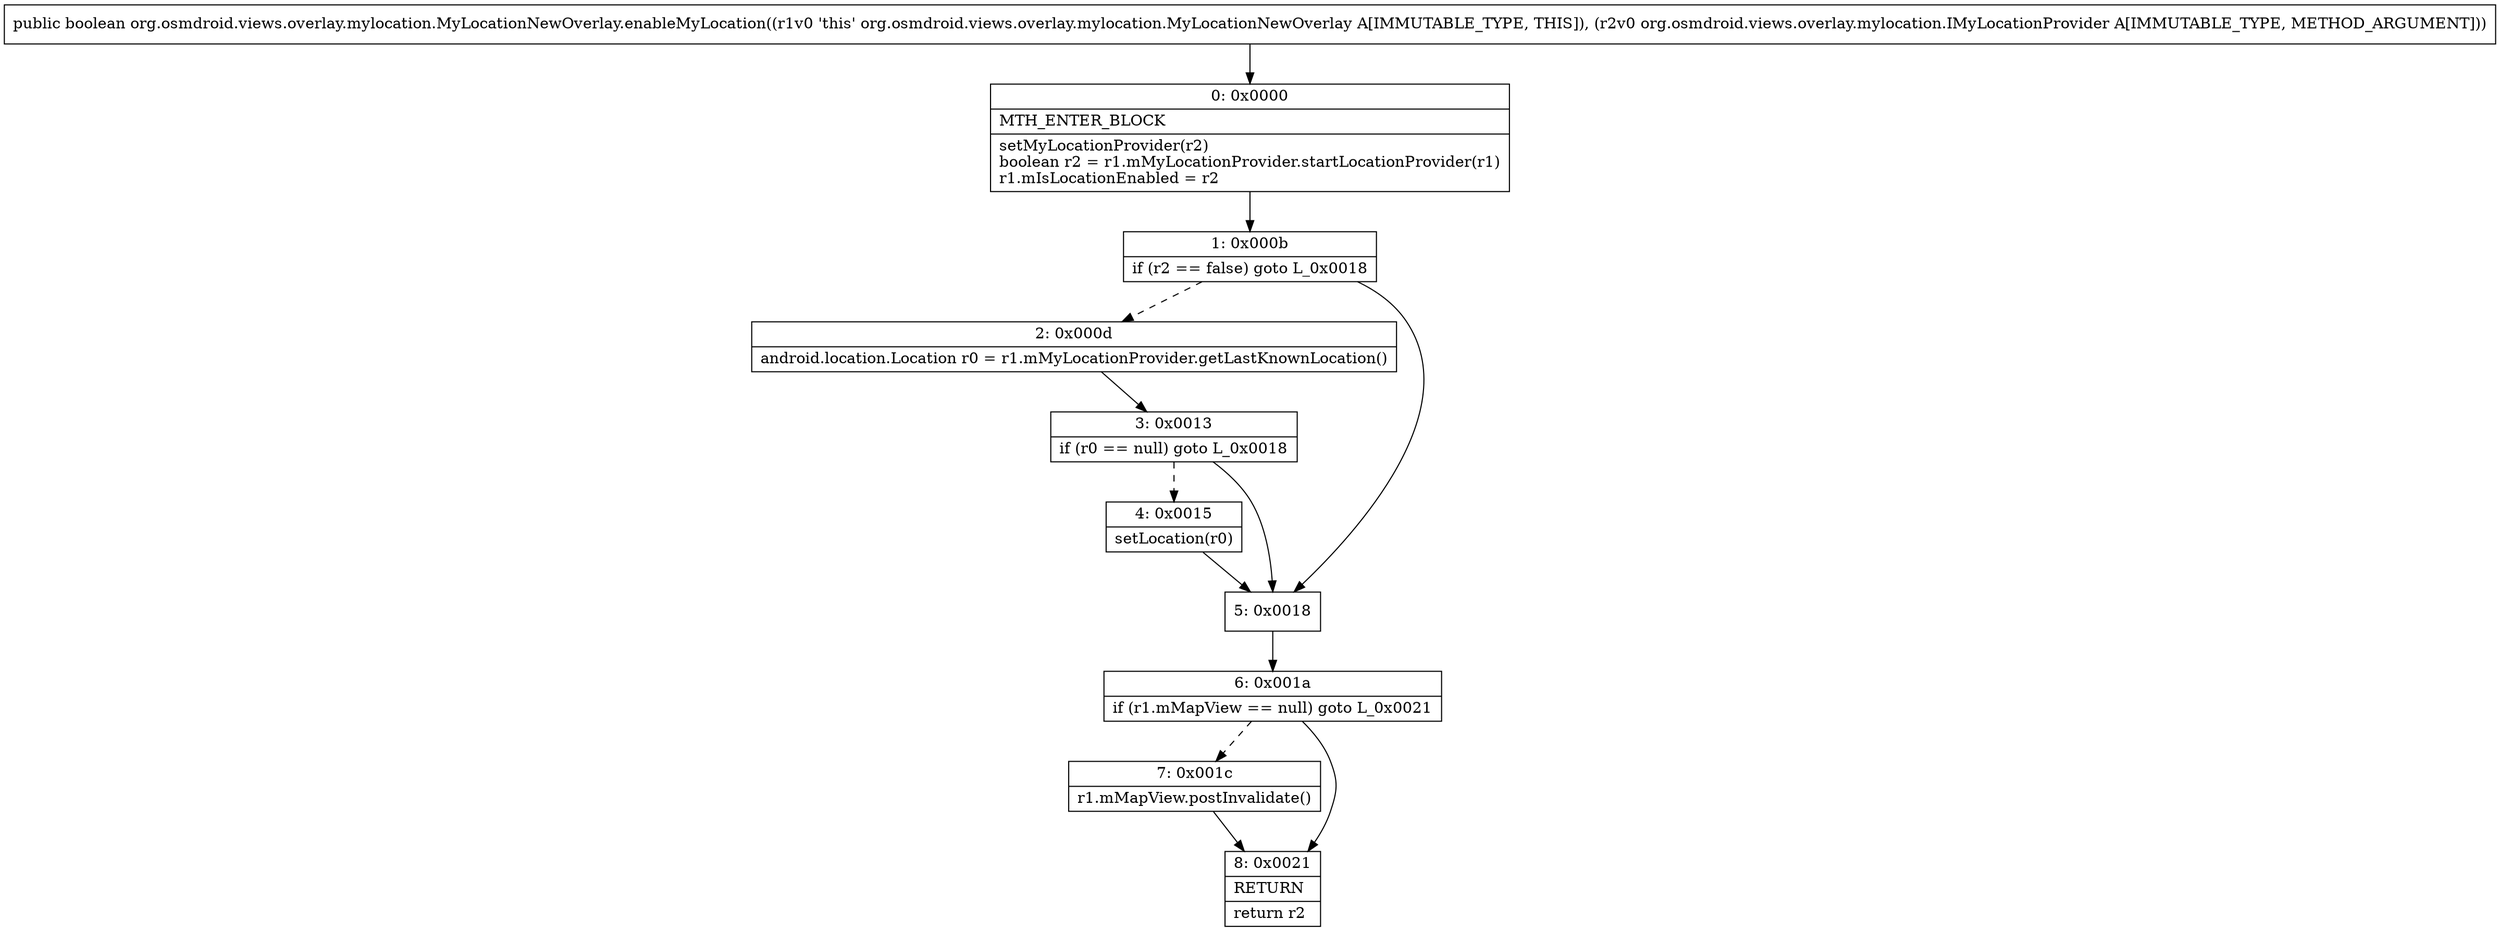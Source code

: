 digraph "CFG fororg.osmdroid.views.overlay.mylocation.MyLocationNewOverlay.enableMyLocation(Lorg\/osmdroid\/views\/overlay\/mylocation\/IMyLocationProvider;)Z" {
Node_0 [shape=record,label="{0\:\ 0x0000|MTH_ENTER_BLOCK\l|setMyLocationProvider(r2)\lboolean r2 = r1.mMyLocationProvider.startLocationProvider(r1)\lr1.mIsLocationEnabled = r2\l}"];
Node_1 [shape=record,label="{1\:\ 0x000b|if (r2 == false) goto L_0x0018\l}"];
Node_2 [shape=record,label="{2\:\ 0x000d|android.location.Location r0 = r1.mMyLocationProvider.getLastKnownLocation()\l}"];
Node_3 [shape=record,label="{3\:\ 0x0013|if (r0 == null) goto L_0x0018\l}"];
Node_4 [shape=record,label="{4\:\ 0x0015|setLocation(r0)\l}"];
Node_5 [shape=record,label="{5\:\ 0x0018}"];
Node_6 [shape=record,label="{6\:\ 0x001a|if (r1.mMapView == null) goto L_0x0021\l}"];
Node_7 [shape=record,label="{7\:\ 0x001c|r1.mMapView.postInvalidate()\l}"];
Node_8 [shape=record,label="{8\:\ 0x0021|RETURN\l|return r2\l}"];
MethodNode[shape=record,label="{public boolean org.osmdroid.views.overlay.mylocation.MyLocationNewOverlay.enableMyLocation((r1v0 'this' org.osmdroid.views.overlay.mylocation.MyLocationNewOverlay A[IMMUTABLE_TYPE, THIS]), (r2v0 org.osmdroid.views.overlay.mylocation.IMyLocationProvider A[IMMUTABLE_TYPE, METHOD_ARGUMENT])) }"];
MethodNode -> Node_0;
Node_0 -> Node_1;
Node_1 -> Node_2[style=dashed];
Node_1 -> Node_5;
Node_2 -> Node_3;
Node_3 -> Node_4[style=dashed];
Node_3 -> Node_5;
Node_4 -> Node_5;
Node_5 -> Node_6;
Node_6 -> Node_7[style=dashed];
Node_6 -> Node_8;
Node_7 -> Node_8;
}

